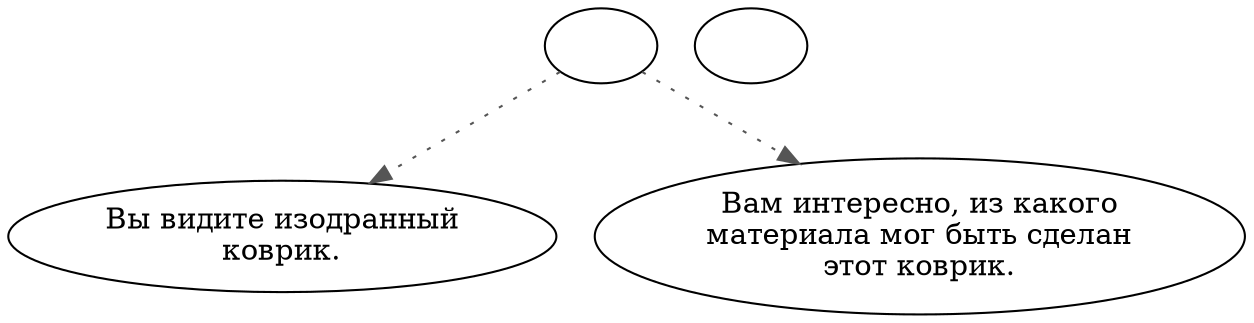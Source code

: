 digraph shadyrug {
  "start" [style=filled       fillcolor="#FFFFFF"       color="#000000"]
  "start" -> "look_at_p_proc" [style=dotted color="#555555"]
  "start" -> "description_p_proc" [style=dotted color="#555555"]
  "start" [label=""]
  "chairend" [style=filled       fillcolor="#FFFFFF"       color="#000000"]
  "chairend" [label=""]
  "look_at_p_proc" [style=filled       fillcolor="#FFFFFF"       color="#000000"]
  "look_at_p_proc" [label="Вы видите изодранный\nковрик."]
  "description_p_proc" [style=filled       fillcolor="#FFFFFF"       color="#000000"]
  "description_p_proc" [label="Вам интересно, из какого\nматериала мог быть сделан\nэтот коврик."]
}